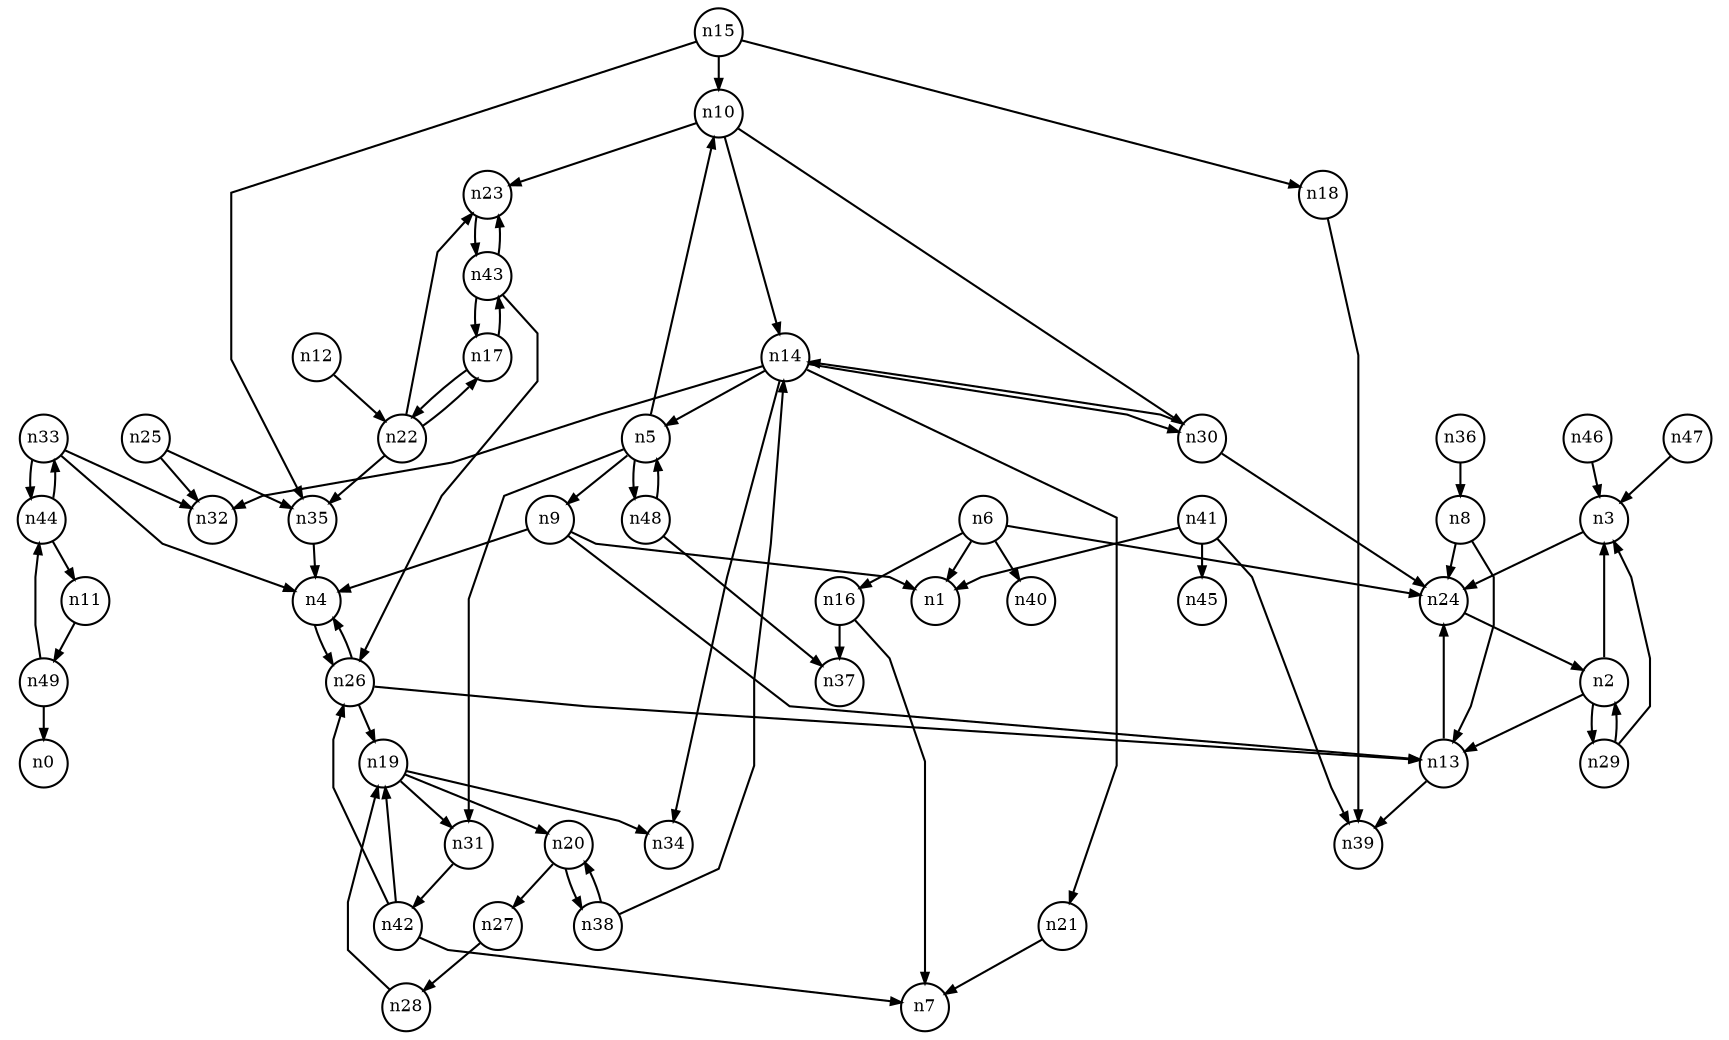 digraph G{
splines=polyline;
ranksep=0.22;
nodesep=0.22;
nodesize=0.16;
fontsize=8
edge [arrowsize=0.5]
node [fontsize=8 shape=circle width=0.32 fixedsize=shape];

n3 -> n24
n2 -> n3
n2 -> n13
n2 -> n29
n13 -> n24
n13 -> n39
n24 -> n2
n9 -> n1
n9 -> n4
n9 -> n13
n5 -> n9
n5 -> n10
n5 -> n31
n5 -> n48
n10 -> n14
n10 -> n23
n10 -> n30
n31 -> n42
n48 -> n37
n48 -> n5
n6 -> n1
n6 -> n16
n6 -> n24
n6 -> n40
n16 -> n7
n16 -> n37
n8 -> n13
n8 -> n24
n4 -> n26
n14 -> n21
n14 -> n30
n14 -> n32
n14 -> n34
n14 -> n5
n23 -> n43
n30 -> n24
n30 -> n14
n49 -> n0
n49 -> n44
n11 -> n49
n22 -> n23
n22 -> n35
n22 -> n17
n12 -> n22
n21 -> n7
n15 -> n10
n15 -> n18
n15 -> n35
n18 -> n39
n35 -> n4
n17 -> n22
n17 -> n43
n43 -> n23
n43 -> n26
n43 -> n17
n20 -> n27
n20 -> n38
n19 -> n20
n19 -> n31
n19 -> n34
n27 -> n28
n38 -> n14
n38 -> n20
n25 -> n32
n25 -> n35
n26 -> n4
n26 -> n13
n26 -> n19
n28 -> n19
n29 -> n2
n29 -> n3
n42 -> n7
n42 -> n26
n42 -> n19
n33 -> n4
n33 -> n32
n33 -> n44
n36 -> n8
n41 -> n1
n41 -> n39
n41 -> n45
n44 -> n11
n44 -> n33
n46 -> n3
n47 -> n3
}
